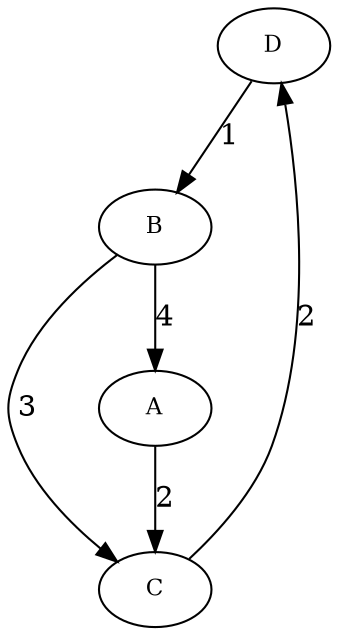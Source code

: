 strict digraph "d" {
	splines=true;
	sep="+25,25";
	overlap=scalexy;
	nodesep=0.8;
	node [fontsize=11];

	D;
	C;
	B;
	A;
	A -> C ["peso"=2, label=2]
	B -> A ["peso"=4, label=4]
	B -> C ["peso"=3, label=3]
	C -> D ["peso"=2, label=2]
	D -> B ["peso"=1, label=1]
}
